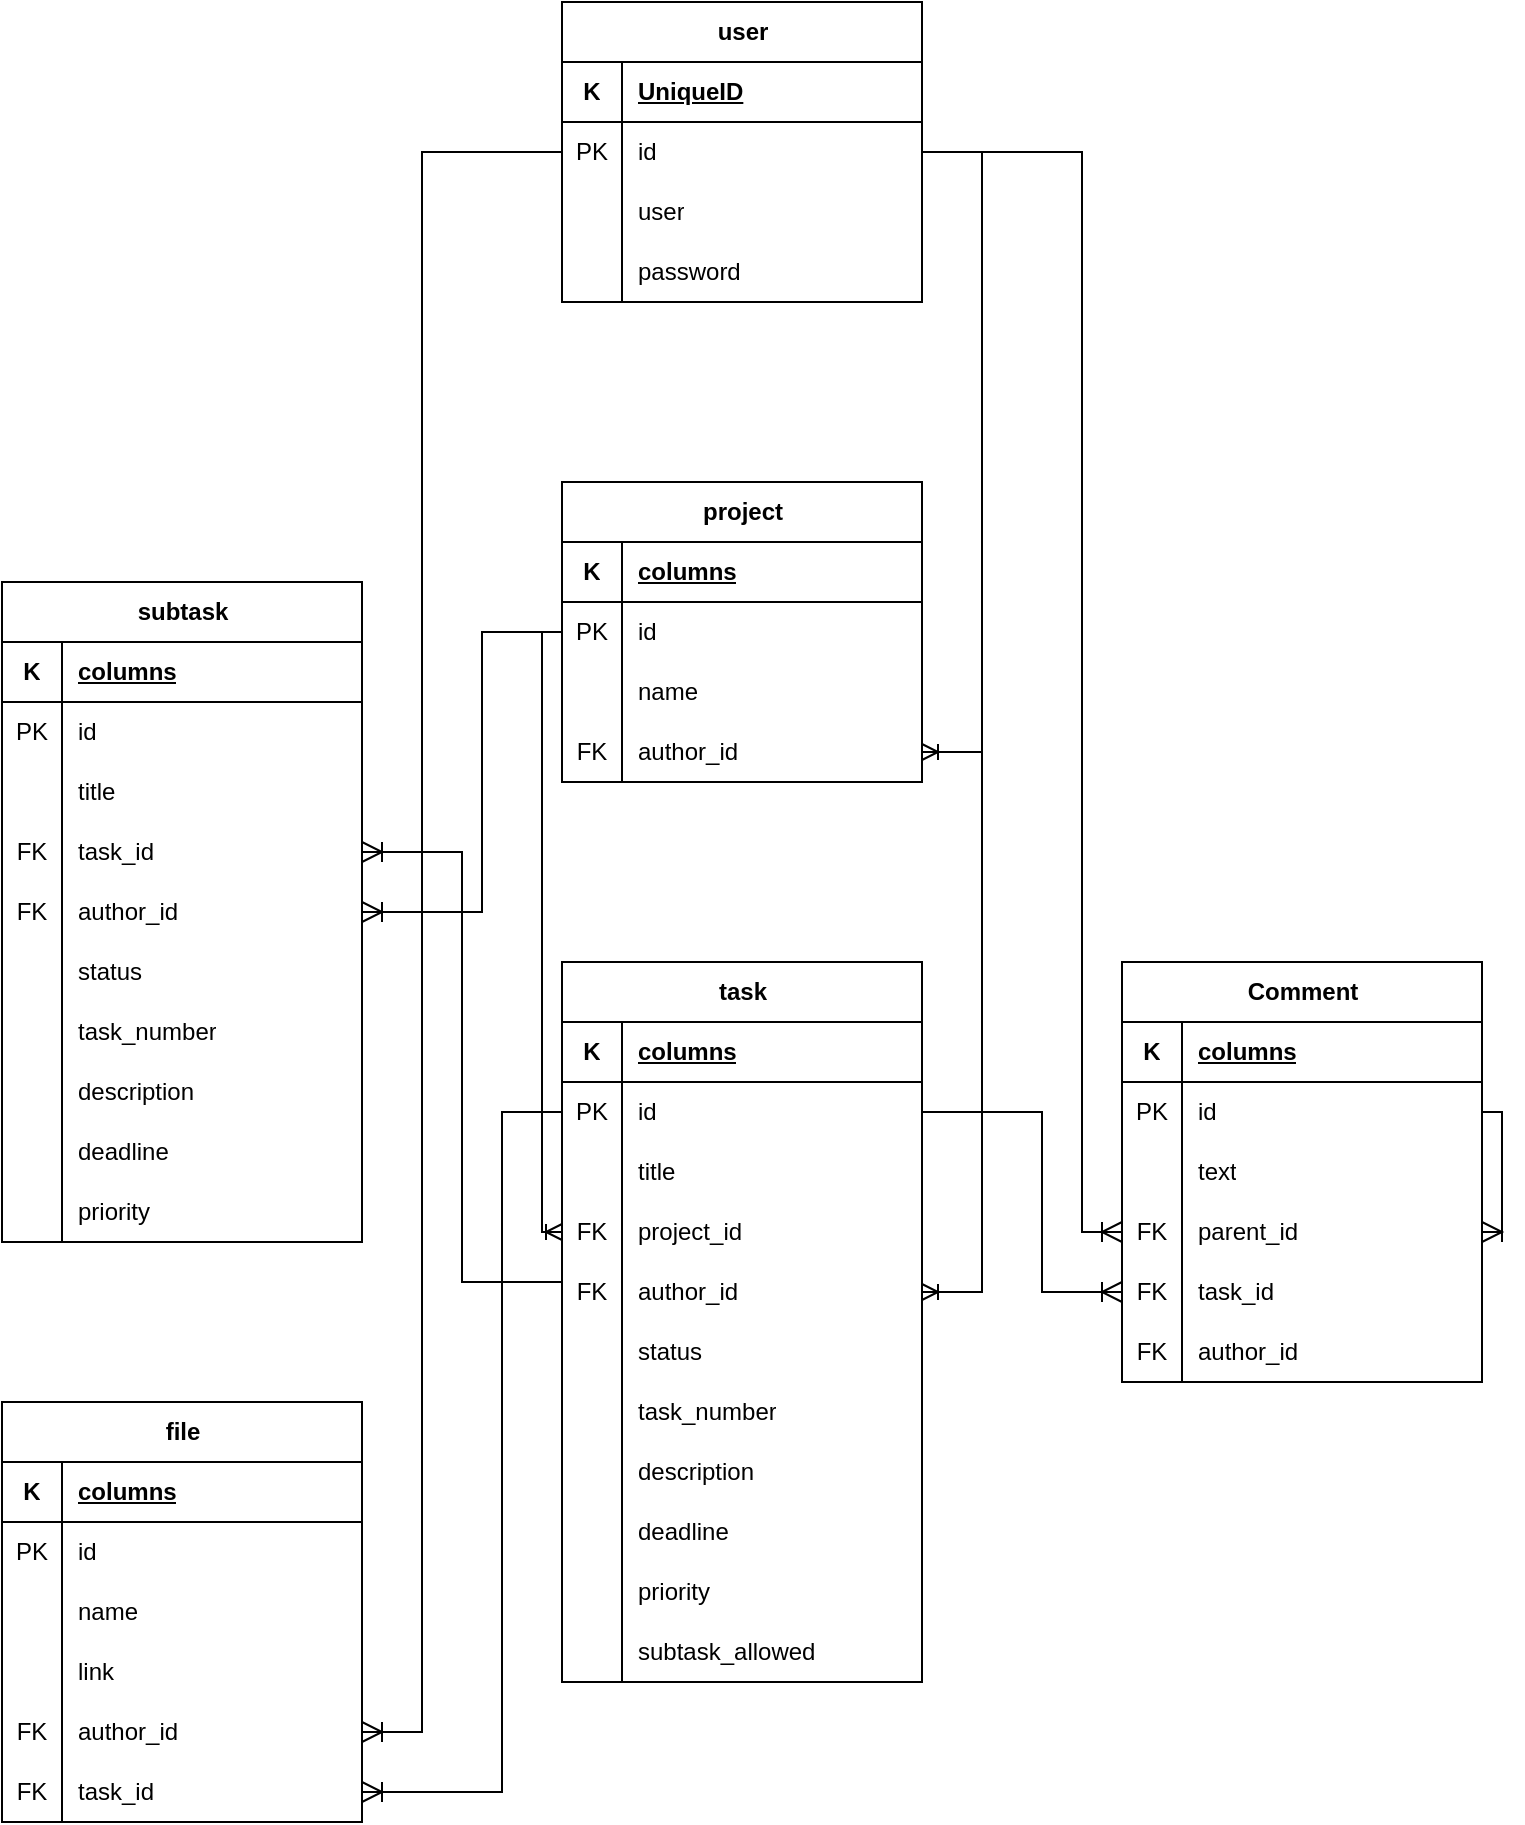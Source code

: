 <mxfile version="22.0.2" type="device">
  <diagram name="Page-1" id="dnpWlwhl6vBVCWL5NET6">
    <mxGraphModel dx="1194" dy="861" grid="1" gridSize="10" guides="0" tooltips="1" connect="1" arrows="1" fold="1" page="1" pageScale="1" pageWidth="850" pageHeight="1100" math="0" shadow="0">
      <root>
        <mxCell id="0" />
        <mxCell id="1" parent="0" />
        <mxCell id="zpKsLkrDR8Z8DwzS14uz-174" value="" style="fontSize=12;html=1;endArrow=ERoneToMany;rounded=0;entryX=0;entryY=0.5;entryDx=0;entryDy=0;edgeStyle=orthogonalEdgeStyle;" parent="1" source="zpKsLkrDR8Z8DwzS14uz-144" target="zpKsLkrDR8Z8DwzS14uz-99" edge="1">
          <mxGeometry width="100" height="100" relative="1" as="geometry">
            <mxPoint x="280" y="360" as="sourcePoint" />
            <mxPoint x="470" y="450" as="targetPoint" />
          </mxGeometry>
        </mxCell>
        <mxCell id="zpKsLkrDR8Z8DwzS14uz-63" value="user" style="shape=table;startSize=30;container=1;collapsible=1;childLayout=tableLayout;fixedRows=1;rowLines=0;fontStyle=1;align=center;resizeLast=1;html=1;" parent="1" vertex="1">
          <mxGeometry x="320" y="40" width="180" height="150" as="geometry" />
        </mxCell>
        <mxCell id="zpKsLkrDR8Z8DwzS14uz-64" value="" style="shape=tableRow;horizontal=0;startSize=0;swimlaneHead=0;swimlaneBody=0;fillColor=none;collapsible=0;dropTarget=0;points=[[0,0.5],[1,0.5]];portConstraint=eastwest;top=0;left=0;right=0;bottom=1;" parent="zpKsLkrDR8Z8DwzS14uz-63" vertex="1">
          <mxGeometry y="30" width="180" height="30" as="geometry" />
        </mxCell>
        <mxCell id="zpKsLkrDR8Z8DwzS14uz-65" value="K" style="shape=partialRectangle;connectable=0;fillColor=none;top=0;left=0;bottom=0;right=0;fontStyle=1;overflow=hidden;whiteSpace=wrap;html=1;" parent="zpKsLkrDR8Z8DwzS14uz-64" vertex="1">
          <mxGeometry width="30" height="30" as="geometry">
            <mxRectangle width="30" height="30" as="alternateBounds" />
          </mxGeometry>
        </mxCell>
        <mxCell id="zpKsLkrDR8Z8DwzS14uz-66" value="UniqueID" style="shape=partialRectangle;connectable=0;fillColor=none;top=0;left=0;bottom=0;right=0;align=left;spacingLeft=6;fontStyle=5;overflow=hidden;whiteSpace=wrap;html=1;" parent="zpKsLkrDR8Z8DwzS14uz-64" vertex="1">
          <mxGeometry x="30" width="150" height="30" as="geometry">
            <mxRectangle width="150" height="30" as="alternateBounds" />
          </mxGeometry>
        </mxCell>
        <mxCell id="zpKsLkrDR8Z8DwzS14uz-67" value="" style="shape=tableRow;horizontal=0;startSize=0;swimlaneHead=0;swimlaneBody=0;fillColor=none;collapsible=0;dropTarget=0;points=[[0,0.5],[1,0.5]];portConstraint=eastwest;top=0;left=0;right=0;bottom=0;" parent="zpKsLkrDR8Z8DwzS14uz-63" vertex="1">
          <mxGeometry y="60" width="180" height="30" as="geometry" />
        </mxCell>
        <mxCell id="zpKsLkrDR8Z8DwzS14uz-68" value="PK" style="shape=partialRectangle;connectable=0;fillColor=none;top=0;left=0;bottom=0;right=0;editable=1;overflow=hidden;whiteSpace=wrap;html=1;" parent="zpKsLkrDR8Z8DwzS14uz-67" vertex="1">
          <mxGeometry width="30" height="30" as="geometry">
            <mxRectangle width="30" height="30" as="alternateBounds" />
          </mxGeometry>
        </mxCell>
        <mxCell id="zpKsLkrDR8Z8DwzS14uz-69" value="id" style="shape=partialRectangle;connectable=0;fillColor=none;top=0;left=0;bottom=0;right=0;align=left;spacingLeft=6;overflow=hidden;whiteSpace=wrap;html=1;" parent="zpKsLkrDR8Z8DwzS14uz-67" vertex="1">
          <mxGeometry x="30" width="150" height="30" as="geometry">
            <mxRectangle width="150" height="30" as="alternateBounds" />
          </mxGeometry>
        </mxCell>
        <mxCell id="zpKsLkrDR8Z8DwzS14uz-70" value="" style="shape=tableRow;horizontal=0;startSize=0;swimlaneHead=0;swimlaneBody=0;fillColor=none;collapsible=0;dropTarget=0;points=[[0,0.5],[1,0.5]];portConstraint=eastwest;top=0;left=0;right=0;bottom=0;" parent="zpKsLkrDR8Z8DwzS14uz-63" vertex="1">
          <mxGeometry y="90" width="180" height="30" as="geometry" />
        </mxCell>
        <mxCell id="zpKsLkrDR8Z8DwzS14uz-71" value="" style="shape=partialRectangle;connectable=0;fillColor=none;top=0;left=0;bottom=0;right=0;editable=1;overflow=hidden;whiteSpace=wrap;html=1;" parent="zpKsLkrDR8Z8DwzS14uz-70" vertex="1">
          <mxGeometry width="30" height="30" as="geometry">
            <mxRectangle width="30" height="30" as="alternateBounds" />
          </mxGeometry>
        </mxCell>
        <mxCell id="zpKsLkrDR8Z8DwzS14uz-72" value="user" style="shape=partialRectangle;connectable=0;fillColor=none;top=0;left=0;bottom=0;right=0;align=left;spacingLeft=6;overflow=hidden;whiteSpace=wrap;html=1;" parent="zpKsLkrDR8Z8DwzS14uz-70" vertex="1">
          <mxGeometry x="30" width="150" height="30" as="geometry">
            <mxRectangle width="150" height="30" as="alternateBounds" />
          </mxGeometry>
        </mxCell>
        <mxCell id="zpKsLkrDR8Z8DwzS14uz-73" value="" style="shape=tableRow;horizontal=0;startSize=0;swimlaneHead=0;swimlaneBody=0;fillColor=none;collapsible=0;dropTarget=0;points=[[0,0.5],[1,0.5]];portConstraint=eastwest;top=0;left=0;right=0;bottom=0;" parent="zpKsLkrDR8Z8DwzS14uz-63" vertex="1">
          <mxGeometry y="120" width="180" height="30" as="geometry" />
        </mxCell>
        <mxCell id="zpKsLkrDR8Z8DwzS14uz-74" value="" style="shape=partialRectangle;connectable=0;fillColor=none;top=0;left=0;bottom=0;right=0;editable=1;overflow=hidden;whiteSpace=wrap;html=1;" parent="zpKsLkrDR8Z8DwzS14uz-73" vertex="1">
          <mxGeometry width="30" height="30" as="geometry">
            <mxRectangle width="30" height="30" as="alternateBounds" />
          </mxGeometry>
        </mxCell>
        <mxCell id="zpKsLkrDR8Z8DwzS14uz-75" value="password" style="shape=partialRectangle;connectable=0;fillColor=none;top=0;left=0;bottom=0;right=0;align=left;spacingLeft=6;overflow=hidden;whiteSpace=wrap;html=1;" parent="zpKsLkrDR8Z8DwzS14uz-73" vertex="1">
          <mxGeometry x="30" width="150" height="30" as="geometry">
            <mxRectangle width="150" height="30" as="alternateBounds" />
          </mxGeometry>
        </mxCell>
        <mxCell id="zpKsLkrDR8Z8DwzS14uz-76" value="Comment" style="shape=table;startSize=30;container=1;collapsible=1;childLayout=tableLayout;fixedRows=1;rowLines=0;fontStyle=1;align=center;resizeLast=1;html=1;" parent="1" vertex="1">
          <mxGeometry x="600" y="520" width="180" height="210" as="geometry" />
        </mxCell>
        <mxCell id="zpKsLkrDR8Z8DwzS14uz-77" value="" style="shape=tableRow;horizontal=0;startSize=0;swimlaneHead=0;swimlaneBody=0;fillColor=none;collapsible=0;dropTarget=0;points=[[0,0.5],[1,0.5]];portConstraint=eastwest;top=0;left=0;right=0;bottom=1;" parent="zpKsLkrDR8Z8DwzS14uz-76" vertex="1">
          <mxGeometry y="30" width="180" height="30" as="geometry" />
        </mxCell>
        <mxCell id="zpKsLkrDR8Z8DwzS14uz-78" value="K" style="shape=partialRectangle;connectable=0;fillColor=none;top=0;left=0;bottom=0;right=0;fontStyle=1;overflow=hidden;whiteSpace=wrap;html=1;" parent="zpKsLkrDR8Z8DwzS14uz-77" vertex="1">
          <mxGeometry width="30" height="30" as="geometry">
            <mxRectangle width="30" height="30" as="alternateBounds" />
          </mxGeometry>
        </mxCell>
        <mxCell id="zpKsLkrDR8Z8DwzS14uz-79" value="columns" style="shape=partialRectangle;connectable=0;fillColor=none;top=0;left=0;bottom=0;right=0;align=left;spacingLeft=6;fontStyle=5;overflow=hidden;whiteSpace=wrap;html=1;" parent="zpKsLkrDR8Z8DwzS14uz-77" vertex="1">
          <mxGeometry x="30" width="150" height="30" as="geometry">
            <mxRectangle width="150" height="30" as="alternateBounds" />
          </mxGeometry>
        </mxCell>
        <mxCell id="zpKsLkrDR8Z8DwzS14uz-80" value="" style="shape=tableRow;horizontal=0;startSize=0;swimlaneHead=0;swimlaneBody=0;fillColor=none;collapsible=0;dropTarget=0;points=[[0,0.5],[1,0.5]];portConstraint=eastwest;top=0;left=0;right=0;bottom=0;" parent="zpKsLkrDR8Z8DwzS14uz-76" vertex="1">
          <mxGeometry y="60" width="180" height="30" as="geometry" />
        </mxCell>
        <mxCell id="zpKsLkrDR8Z8DwzS14uz-81" value="PK" style="shape=partialRectangle;connectable=0;fillColor=none;top=0;left=0;bottom=0;right=0;editable=1;overflow=hidden;whiteSpace=wrap;html=1;" parent="zpKsLkrDR8Z8DwzS14uz-80" vertex="1">
          <mxGeometry width="30" height="30" as="geometry">
            <mxRectangle width="30" height="30" as="alternateBounds" />
          </mxGeometry>
        </mxCell>
        <mxCell id="zpKsLkrDR8Z8DwzS14uz-82" value="id" style="shape=partialRectangle;connectable=0;fillColor=none;top=0;left=0;bottom=0;right=0;align=left;spacingLeft=6;overflow=hidden;whiteSpace=wrap;html=1;" parent="zpKsLkrDR8Z8DwzS14uz-80" vertex="1">
          <mxGeometry x="30" width="150" height="30" as="geometry">
            <mxRectangle width="150" height="30" as="alternateBounds" />
          </mxGeometry>
        </mxCell>
        <mxCell id="zpKsLkrDR8Z8DwzS14uz-83" value="" style="shape=tableRow;horizontal=0;startSize=0;swimlaneHead=0;swimlaneBody=0;fillColor=none;collapsible=0;dropTarget=0;points=[[0,0.5],[1,0.5]];portConstraint=eastwest;top=0;left=0;right=0;bottom=0;" parent="zpKsLkrDR8Z8DwzS14uz-76" vertex="1">
          <mxGeometry y="90" width="180" height="30" as="geometry" />
        </mxCell>
        <mxCell id="zpKsLkrDR8Z8DwzS14uz-84" value="" style="shape=partialRectangle;connectable=0;fillColor=none;top=0;left=0;bottom=0;right=0;editable=1;overflow=hidden;whiteSpace=wrap;html=1;" parent="zpKsLkrDR8Z8DwzS14uz-83" vertex="1">
          <mxGeometry width="30" height="30" as="geometry">
            <mxRectangle width="30" height="30" as="alternateBounds" />
          </mxGeometry>
        </mxCell>
        <mxCell id="zpKsLkrDR8Z8DwzS14uz-85" value="text" style="shape=partialRectangle;connectable=0;fillColor=none;top=0;left=0;bottom=0;right=0;align=left;spacingLeft=6;overflow=hidden;whiteSpace=wrap;html=1;" parent="zpKsLkrDR8Z8DwzS14uz-83" vertex="1">
          <mxGeometry x="30" width="150" height="30" as="geometry">
            <mxRectangle width="150" height="30" as="alternateBounds" />
          </mxGeometry>
        </mxCell>
        <mxCell id="zpKsLkrDR8Z8DwzS14uz-86" value="" style="shape=tableRow;horizontal=0;startSize=0;swimlaneHead=0;swimlaneBody=0;fillColor=none;collapsible=0;dropTarget=0;points=[[0,0.5],[1,0.5]];portConstraint=eastwest;top=0;left=0;right=0;bottom=0;" parent="zpKsLkrDR8Z8DwzS14uz-76" vertex="1">
          <mxGeometry y="120" width="180" height="30" as="geometry" />
        </mxCell>
        <mxCell id="zpKsLkrDR8Z8DwzS14uz-87" value="FK" style="shape=partialRectangle;connectable=0;fillColor=none;top=0;left=0;bottom=0;right=0;editable=1;overflow=hidden;whiteSpace=wrap;html=1;" parent="zpKsLkrDR8Z8DwzS14uz-86" vertex="1">
          <mxGeometry width="30" height="30" as="geometry">
            <mxRectangle width="30" height="30" as="alternateBounds" />
          </mxGeometry>
        </mxCell>
        <mxCell id="zpKsLkrDR8Z8DwzS14uz-88" value="parent_id" style="shape=partialRectangle;connectable=0;fillColor=none;top=0;left=0;bottom=0;right=0;align=left;spacingLeft=6;overflow=hidden;whiteSpace=wrap;html=1;" parent="zpKsLkrDR8Z8DwzS14uz-86" vertex="1">
          <mxGeometry x="30" width="150" height="30" as="geometry">
            <mxRectangle width="150" height="30" as="alternateBounds" />
          </mxGeometry>
        </mxCell>
        <mxCell id="zpKsLkrDR8Z8DwzS14uz-254" value="" style="shape=tableRow;horizontal=0;startSize=0;swimlaneHead=0;swimlaneBody=0;fillColor=none;collapsible=0;dropTarget=0;points=[[0,0.5],[1,0.5]];portConstraint=eastwest;top=0;left=0;right=0;bottom=0;" parent="zpKsLkrDR8Z8DwzS14uz-76" vertex="1">
          <mxGeometry y="150" width="180" height="30" as="geometry" />
        </mxCell>
        <mxCell id="zpKsLkrDR8Z8DwzS14uz-255" value="FK" style="shape=partialRectangle;connectable=0;fillColor=none;top=0;left=0;bottom=0;right=0;editable=1;overflow=hidden;whiteSpace=wrap;html=1;" parent="zpKsLkrDR8Z8DwzS14uz-254" vertex="1">
          <mxGeometry width="30" height="30" as="geometry">
            <mxRectangle width="30" height="30" as="alternateBounds" />
          </mxGeometry>
        </mxCell>
        <mxCell id="zpKsLkrDR8Z8DwzS14uz-256" value="task_id" style="shape=partialRectangle;connectable=0;fillColor=none;top=0;left=0;bottom=0;right=0;align=left;spacingLeft=6;overflow=hidden;whiteSpace=wrap;html=1;" parent="zpKsLkrDR8Z8DwzS14uz-254" vertex="1">
          <mxGeometry x="30" width="150" height="30" as="geometry">
            <mxRectangle width="150" height="30" as="alternateBounds" />
          </mxGeometry>
        </mxCell>
        <mxCell id="w8sm8f2uFx-jmdVt4KJ4-1" value="" style="shape=tableRow;horizontal=0;startSize=0;swimlaneHead=0;swimlaneBody=0;fillColor=none;collapsible=0;dropTarget=0;points=[[0,0.5],[1,0.5]];portConstraint=eastwest;top=0;left=0;right=0;bottom=0;" vertex="1" parent="zpKsLkrDR8Z8DwzS14uz-76">
          <mxGeometry y="180" width="180" height="30" as="geometry" />
        </mxCell>
        <mxCell id="w8sm8f2uFx-jmdVt4KJ4-2" value="FK" style="shape=partialRectangle;connectable=0;fillColor=none;top=0;left=0;bottom=0;right=0;editable=1;overflow=hidden;whiteSpace=wrap;html=1;" vertex="1" parent="w8sm8f2uFx-jmdVt4KJ4-1">
          <mxGeometry width="30" height="30" as="geometry">
            <mxRectangle width="30" height="30" as="alternateBounds" />
          </mxGeometry>
        </mxCell>
        <mxCell id="w8sm8f2uFx-jmdVt4KJ4-3" value="author_id" style="shape=partialRectangle;connectable=0;fillColor=none;top=0;left=0;bottom=0;right=0;align=left;spacingLeft=6;overflow=hidden;whiteSpace=wrap;html=1;" vertex="1" parent="w8sm8f2uFx-jmdVt4KJ4-1">
          <mxGeometry x="30" width="150" height="30" as="geometry">
            <mxRectangle width="150" height="30" as="alternateBounds" />
          </mxGeometry>
        </mxCell>
        <mxCell id="w8sm8f2uFx-jmdVt4KJ4-4" value="" style="edgeStyle=orthogonalEdgeStyle;fontSize=12;html=1;endArrow=ERoneToMany;rounded=0;startSize=8;endSize=8;entryX=1;entryY=0.5;entryDx=0;entryDy=0;" edge="1" parent="zpKsLkrDR8Z8DwzS14uz-76" source="zpKsLkrDR8Z8DwzS14uz-80" target="zpKsLkrDR8Z8DwzS14uz-86">
          <mxGeometry width="100" height="100" relative="1" as="geometry">
            <mxPoint x="-50" y="270" as="sourcePoint" />
            <mxPoint x="210" y="200" as="targetPoint" />
            <Array as="points">
              <mxPoint x="190" y="75" />
              <mxPoint x="190" y="135" />
            </Array>
          </mxGeometry>
        </mxCell>
        <mxCell id="zpKsLkrDR8Z8DwzS14uz-89" value="task" style="shape=table;startSize=30;container=1;collapsible=1;childLayout=tableLayout;fixedRows=1;rowLines=0;fontStyle=1;align=center;resizeLast=1;html=1;" parent="1" vertex="1">
          <mxGeometry x="320" y="520" width="180" height="360" as="geometry" />
        </mxCell>
        <mxCell id="zpKsLkrDR8Z8DwzS14uz-90" value="" style="shape=tableRow;horizontal=0;startSize=0;swimlaneHead=0;swimlaneBody=0;fillColor=none;collapsible=0;dropTarget=0;points=[[0,0.5],[1,0.5]];portConstraint=eastwest;top=0;left=0;right=0;bottom=1;" parent="zpKsLkrDR8Z8DwzS14uz-89" vertex="1">
          <mxGeometry y="30" width="180" height="30" as="geometry" />
        </mxCell>
        <mxCell id="zpKsLkrDR8Z8DwzS14uz-91" value="K" style="shape=partialRectangle;connectable=0;fillColor=none;top=0;left=0;bottom=0;right=0;fontStyle=1;overflow=hidden;whiteSpace=wrap;html=1;" parent="zpKsLkrDR8Z8DwzS14uz-90" vertex="1">
          <mxGeometry width="30" height="30" as="geometry">
            <mxRectangle width="30" height="30" as="alternateBounds" />
          </mxGeometry>
        </mxCell>
        <mxCell id="zpKsLkrDR8Z8DwzS14uz-92" value="columns" style="shape=partialRectangle;connectable=0;fillColor=none;top=0;left=0;bottom=0;right=0;align=left;spacingLeft=6;fontStyle=5;overflow=hidden;whiteSpace=wrap;html=1;" parent="zpKsLkrDR8Z8DwzS14uz-90" vertex="1">
          <mxGeometry x="30" width="150" height="30" as="geometry">
            <mxRectangle width="150" height="30" as="alternateBounds" />
          </mxGeometry>
        </mxCell>
        <mxCell id="zpKsLkrDR8Z8DwzS14uz-93" value="" style="shape=tableRow;horizontal=0;startSize=0;swimlaneHead=0;swimlaneBody=0;fillColor=none;collapsible=0;dropTarget=0;points=[[0,0.5],[1,0.5]];portConstraint=eastwest;top=0;left=0;right=0;bottom=0;" parent="zpKsLkrDR8Z8DwzS14uz-89" vertex="1">
          <mxGeometry y="60" width="180" height="30" as="geometry" />
        </mxCell>
        <mxCell id="zpKsLkrDR8Z8DwzS14uz-94" value="PK" style="shape=partialRectangle;connectable=0;fillColor=none;top=0;left=0;bottom=0;right=0;editable=1;overflow=hidden;whiteSpace=wrap;html=1;" parent="zpKsLkrDR8Z8DwzS14uz-93" vertex="1">
          <mxGeometry width="30" height="30" as="geometry">
            <mxRectangle width="30" height="30" as="alternateBounds" />
          </mxGeometry>
        </mxCell>
        <mxCell id="zpKsLkrDR8Z8DwzS14uz-95" value="id" style="shape=partialRectangle;connectable=0;fillColor=none;top=0;left=0;bottom=0;right=0;align=left;spacingLeft=6;overflow=hidden;whiteSpace=wrap;html=1;" parent="zpKsLkrDR8Z8DwzS14uz-93" vertex="1">
          <mxGeometry x="30" width="150" height="30" as="geometry">
            <mxRectangle width="150" height="30" as="alternateBounds" />
          </mxGeometry>
        </mxCell>
        <mxCell id="zpKsLkrDR8Z8DwzS14uz-96" value="" style="shape=tableRow;horizontal=0;startSize=0;swimlaneHead=0;swimlaneBody=0;fillColor=none;collapsible=0;dropTarget=0;points=[[0,0.5],[1,0.5]];portConstraint=eastwest;top=0;left=0;right=0;bottom=0;" parent="zpKsLkrDR8Z8DwzS14uz-89" vertex="1">
          <mxGeometry y="90" width="180" height="30" as="geometry" />
        </mxCell>
        <mxCell id="zpKsLkrDR8Z8DwzS14uz-97" value="" style="shape=partialRectangle;connectable=0;fillColor=none;top=0;left=0;bottom=0;right=0;editable=1;overflow=hidden;whiteSpace=wrap;html=1;" parent="zpKsLkrDR8Z8DwzS14uz-96" vertex="1">
          <mxGeometry width="30" height="30" as="geometry">
            <mxRectangle width="30" height="30" as="alternateBounds" />
          </mxGeometry>
        </mxCell>
        <mxCell id="zpKsLkrDR8Z8DwzS14uz-98" value="title" style="shape=partialRectangle;connectable=0;fillColor=none;top=0;left=0;bottom=0;right=0;align=left;spacingLeft=6;overflow=hidden;whiteSpace=wrap;html=1;" parent="zpKsLkrDR8Z8DwzS14uz-96" vertex="1">
          <mxGeometry x="30" width="150" height="30" as="geometry">
            <mxRectangle width="150" height="30" as="alternateBounds" />
          </mxGeometry>
        </mxCell>
        <mxCell id="zpKsLkrDR8Z8DwzS14uz-99" value="" style="shape=tableRow;horizontal=0;startSize=0;swimlaneHead=0;swimlaneBody=0;fillColor=none;collapsible=0;dropTarget=0;points=[[0,0.5],[1,0.5]];portConstraint=eastwest;top=0;left=0;right=0;bottom=0;" parent="zpKsLkrDR8Z8DwzS14uz-89" vertex="1">
          <mxGeometry y="120" width="180" height="30" as="geometry" />
        </mxCell>
        <mxCell id="zpKsLkrDR8Z8DwzS14uz-100" value="FK" style="shape=partialRectangle;connectable=0;fillColor=none;top=0;left=0;bottom=0;right=0;editable=1;overflow=hidden;whiteSpace=wrap;html=1;" parent="zpKsLkrDR8Z8DwzS14uz-99" vertex="1">
          <mxGeometry width="30" height="30" as="geometry">
            <mxRectangle width="30" height="30" as="alternateBounds" />
          </mxGeometry>
        </mxCell>
        <mxCell id="zpKsLkrDR8Z8DwzS14uz-101" value="project_id" style="shape=partialRectangle;connectable=0;fillColor=none;top=0;left=0;bottom=0;right=0;align=left;spacingLeft=6;overflow=hidden;whiteSpace=wrap;html=1;" parent="zpKsLkrDR8Z8DwzS14uz-99" vertex="1">
          <mxGeometry x="30" width="150" height="30" as="geometry">
            <mxRectangle width="150" height="30" as="alternateBounds" />
          </mxGeometry>
        </mxCell>
        <mxCell id="zpKsLkrDR8Z8DwzS14uz-155" value="" style="shape=tableRow;horizontal=0;startSize=0;swimlaneHead=0;swimlaneBody=0;fillColor=none;collapsible=0;dropTarget=0;points=[[0,0.5],[1,0.5]];portConstraint=eastwest;top=0;left=0;right=0;bottom=0;" parent="zpKsLkrDR8Z8DwzS14uz-89" vertex="1">
          <mxGeometry y="150" width="180" height="30" as="geometry" />
        </mxCell>
        <mxCell id="zpKsLkrDR8Z8DwzS14uz-156" value="FK" style="shape=partialRectangle;connectable=0;fillColor=none;top=0;left=0;bottom=0;right=0;editable=1;overflow=hidden;whiteSpace=wrap;html=1;" parent="zpKsLkrDR8Z8DwzS14uz-155" vertex="1">
          <mxGeometry width="30" height="30" as="geometry">
            <mxRectangle width="30" height="30" as="alternateBounds" />
          </mxGeometry>
        </mxCell>
        <mxCell id="zpKsLkrDR8Z8DwzS14uz-157" value="author_id" style="shape=partialRectangle;connectable=0;fillColor=none;top=0;left=0;bottom=0;right=0;align=left;spacingLeft=6;overflow=hidden;whiteSpace=wrap;html=1;" parent="zpKsLkrDR8Z8DwzS14uz-155" vertex="1">
          <mxGeometry x="30" width="150" height="30" as="geometry">
            <mxRectangle width="150" height="30" as="alternateBounds" />
          </mxGeometry>
        </mxCell>
        <mxCell id="zpKsLkrDR8Z8DwzS14uz-197" value="" style="shape=tableRow;horizontal=0;startSize=0;swimlaneHead=0;swimlaneBody=0;fillColor=none;collapsible=0;dropTarget=0;points=[[0,0.5],[1,0.5]];portConstraint=eastwest;top=0;left=0;right=0;bottom=0;" parent="zpKsLkrDR8Z8DwzS14uz-89" vertex="1">
          <mxGeometry y="180" width="180" height="30" as="geometry" />
        </mxCell>
        <mxCell id="zpKsLkrDR8Z8DwzS14uz-198" value="" style="shape=partialRectangle;connectable=0;fillColor=none;top=0;left=0;bottom=0;right=0;editable=1;overflow=hidden;whiteSpace=wrap;html=1;" parent="zpKsLkrDR8Z8DwzS14uz-197" vertex="1">
          <mxGeometry width="30" height="30" as="geometry">
            <mxRectangle width="30" height="30" as="alternateBounds" />
          </mxGeometry>
        </mxCell>
        <mxCell id="zpKsLkrDR8Z8DwzS14uz-199" value="status" style="shape=partialRectangle;connectable=0;fillColor=none;top=0;left=0;bottom=0;right=0;align=left;spacingLeft=6;overflow=hidden;whiteSpace=wrap;html=1;" parent="zpKsLkrDR8Z8DwzS14uz-197" vertex="1">
          <mxGeometry x="30" width="150" height="30" as="geometry">
            <mxRectangle width="150" height="30" as="alternateBounds" />
          </mxGeometry>
        </mxCell>
        <mxCell id="zpKsLkrDR8Z8DwzS14uz-200" value="" style="shape=tableRow;horizontal=0;startSize=0;swimlaneHead=0;swimlaneBody=0;fillColor=none;collapsible=0;dropTarget=0;points=[[0,0.5],[1,0.5]];portConstraint=eastwest;top=0;left=0;right=0;bottom=0;" parent="zpKsLkrDR8Z8DwzS14uz-89" vertex="1">
          <mxGeometry y="210" width="180" height="30" as="geometry" />
        </mxCell>
        <mxCell id="zpKsLkrDR8Z8DwzS14uz-201" value="" style="shape=partialRectangle;connectable=0;fillColor=none;top=0;left=0;bottom=0;right=0;editable=1;overflow=hidden;whiteSpace=wrap;html=1;" parent="zpKsLkrDR8Z8DwzS14uz-200" vertex="1">
          <mxGeometry width="30" height="30" as="geometry">
            <mxRectangle width="30" height="30" as="alternateBounds" />
          </mxGeometry>
        </mxCell>
        <mxCell id="zpKsLkrDR8Z8DwzS14uz-202" value="task_number" style="shape=partialRectangle;connectable=0;fillColor=none;top=0;left=0;bottom=0;right=0;align=left;spacingLeft=6;overflow=hidden;whiteSpace=wrap;html=1;" parent="zpKsLkrDR8Z8DwzS14uz-200" vertex="1">
          <mxGeometry x="30" width="150" height="30" as="geometry">
            <mxRectangle width="150" height="30" as="alternateBounds" />
          </mxGeometry>
        </mxCell>
        <mxCell id="zpKsLkrDR8Z8DwzS14uz-203" value="" style="shape=tableRow;horizontal=0;startSize=0;swimlaneHead=0;swimlaneBody=0;fillColor=none;collapsible=0;dropTarget=0;points=[[0,0.5],[1,0.5]];portConstraint=eastwest;top=0;left=0;right=0;bottom=0;" parent="zpKsLkrDR8Z8DwzS14uz-89" vertex="1">
          <mxGeometry y="240" width="180" height="30" as="geometry" />
        </mxCell>
        <mxCell id="zpKsLkrDR8Z8DwzS14uz-204" value="" style="shape=partialRectangle;connectable=0;fillColor=none;top=0;left=0;bottom=0;right=0;editable=1;overflow=hidden;whiteSpace=wrap;html=1;" parent="zpKsLkrDR8Z8DwzS14uz-203" vertex="1">
          <mxGeometry width="30" height="30" as="geometry">
            <mxRectangle width="30" height="30" as="alternateBounds" />
          </mxGeometry>
        </mxCell>
        <mxCell id="zpKsLkrDR8Z8DwzS14uz-205" value="description" style="shape=partialRectangle;connectable=0;fillColor=none;top=0;left=0;bottom=0;right=0;align=left;spacingLeft=6;overflow=hidden;whiteSpace=wrap;html=1;" parent="zpKsLkrDR8Z8DwzS14uz-203" vertex="1">
          <mxGeometry x="30" width="150" height="30" as="geometry">
            <mxRectangle width="150" height="30" as="alternateBounds" />
          </mxGeometry>
        </mxCell>
        <mxCell id="zpKsLkrDR8Z8DwzS14uz-206" value="" style="shape=tableRow;horizontal=0;startSize=0;swimlaneHead=0;swimlaneBody=0;fillColor=none;collapsible=0;dropTarget=0;points=[[0,0.5],[1,0.5]];portConstraint=eastwest;top=0;left=0;right=0;bottom=0;" parent="zpKsLkrDR8Z8DwzS14uz-89" vertex="1">
          <mxGeometry y="270" width="180" height="30" as="geometry" />
        </mxCell>
        <mxCell id="zpKsLkrDR8Z8DwzS14uz-207" value="" style="shape=partialRectangle;connectable=0;fillColor=none;top=0;left=0;bottom=0;right=0;editable=1;overflow=hidden;whiteSpace=wrap;html=1;" parent="zpKsLkrDR8Z8DwzS14uz-206" vertex="1">
          <mxGeometry width="30" height="30" as="geometry">
            <mxRectangle width="30" height="30" as="alternateBounds" />
          </mxGeometry>
        </mxCell>
        <mxCell id="zpKsLkrDR8Z8DwzS14uz-208" value="deadline" style="shape=partialRectangle;connectable=0;fillColor=none;top=0;left=0;bottom=0;right=0;align=left;spacingLeft=6;overflow=hidden;whiteSpace=wrap;html=1;" parent="zpKsLkrDR8Z8DwzS14uz-206" vertex="1">
          <mxGeometry x="30" width="150" height="30" as="geometry">
            <mxRectangle width="150" height="30" as="alternateBounds" />
          </mxGeometry>
        </mxCell>
        <mxCell id="zpKsLkrDR8Z8DwzS14uz-209" value="" style="shape=tableRow;horizontal=0;startSize=0;swimlaneHead=0;swimlaneBody=0;fillColor=none;collapsible=0;dropTarget=0;points=[[0,0.5],[1,0.5]];portConstraint=eastwest;top=0;left=0;right=0;bottom=0;" parent="zpKsLkrDR8Z8DwzS14uz-89" vertex="1">
          <mxGeometry y="300" width="180" height="30" as="geometry" />
        </mxCell>
        <mxCell id="zpKsLkrDR8Z8DwzS14uz-210" value="" style="shape=partialRectangle;connectable=0;fillColor=none;top=0;left=0;bottom=0;right=0;editable=1;overflow=hidden;whiteSpace=wrap;html=1;" parent="zpKsLkrDR8Z8DwzS14uz-209" vertex="1">
          <mxGeometry width="30" height="30" as="geometry">
            <mxRectangle width="30" height="30" as="alternateBounds" />
          </mxGeometry>
        </mxCell>
        <mxCell id="zpKsLkrDR8Z8DwzS14uz-211" value="priority" style="shape=partialRectangle;connectable=0;fillColor=none;top=0;left=0;bottom=0;right=0;align=left;spacingLeft=6;overflow=hidden;whiteSpace=wrap;html=1;" parent="zpKsLkrDR8Z8DwzS14uz-209" vertex="1">
          <mxGeometry x="30" width="150" height="30" as="geometry">
            <mxRectangle width="150" height="30" as="alternateBounds" />
          </mxGeometry>
        </mxCell>
        <mxCell id="zpKsLkrDR8Z8DwzS14uz-212" value="" style="shape=tableRow;horizontal=0;startSize=0;swimlaneHead=0;swimlaneBody=0;fillColor=none;collapsible=0;dropTarget=0;points=[[0,0.5],[1,0.5]];portConstraint=eastwest;top=0;left=0;right=0;bottom=0;" parent="zpKsLkrDR8Z8DwzS14uz-89" vertex="1">
          <mxGeometry y="330" width="180" height="30" as="geometry" />
        </mxCell>
        <mxCell id="zpKsLkrDR8Z8DwzS14uz-213" value="" style="shape=partialRectangle;connectable=0;fillColor=none;top=0;left=0;bottom=0;right=0;editable=1;overflow=hidden;whiteSpace=wrap;html=1;" parent="zpKsLkrDR8Z8DwzS14uz-212" vertex="1">
          <mxGeometry width="30" height="30" as="geometry">
            <mxRectangle width="30" height="30" as="alternateBounds" />
          </mxGeometry>
        </mxCell>
        <mxCell id="zpKsLkrDR8Z8DwzS14uz-214" value="subtask_allowed" style="shape=partialRectangle;connectable=0;fillColor=none;top=0;left=0;bottom=0;right=0;align=left;spacingLeft=6;overflow=hidden;whiteSpace=wrap;html=1;" parent="zpKsLkrDR8Z8DwzS14uz-212" vertex="1">
          <mxGeometry x="30" width="150" height="30" as="geometry">
            <mxRectangle width="150" height="30" as="alternateBounds" />
          </mxGeometry>
        </mxCell>
        <mxCell id="zpKsLkrDR8Z8DwzS14uz-140" value="project" style="shape=table;startSize=30;container=1;collapsible=1;childLayout=tableLayout;fixedRows=1;rowLines=0;fontStyle=1;align=center;resizeLast=1;html=1;" parent="1" vertex="1">
          <mxGeometry x="320" y="280" width="180" height="150" as="geometry" />
        </mxCell>
        <mxCell id="zpKsLkrDR8Z8DwzS14uz-141" value="" style="shape=tableRow;horizontal=0;startSize=0;swimlaneHead=0;swimlaneBody=0;fillColor=none;collapsible=0;dropTarget=0;points=[[0,0.5],[1,0.5]];portConstraint=eastwest;top=0;left=0;right=0;bottom=1;" parent="zpKsLkrDR8Z8DwzS14uz-140" vertex="1">
          <mxGeometry y="30" width="180" height="30" as="geometry" />
        </mxCell>
        <mxCell id="zpKsLkrDR8Z8DwzS14uz-142" value="K" style="shape=partialRectangle;connectable=0;fillColor=none;top=0;left=0;bottom=0;right=0;fontStyle=1;overflow=hidden;whiteSpace=wrap;html=1;" parent="zpKsLkrDR8Z8DwzS14uz-141" vertex="1">
          <mxGeometry width="30" height="30" as="geometry">
            <mxRectangle width="30" height="30" as="alternateBounds" />
          </mxGeometry>
        </mxCell>
        <mxCell id="zpKsLkrDR8Z8DwzS14uz-143" value="columns" style="shape=partialRectangle;connectable=0;fillColor=none;top=0;left=0;bottom=0;right=0;align=left;spacingLeft=6;fontStyle=5;overflow=hidden;whiteSpace=wrap;html=1;" parent="zpKsLkrDR8Z8DwzS14uz-141" vertex="1">
          <mxGeometry x="30" width="150" height="30" as="geometry">
            <mxRectangle width="150" height="30" as="alternateBounds" />
          </mxGeometry>
        </mxCell>
        <mxCell id="zpKsLkrDR8Z8DwzS14uz-144" value="" style="shape=tableRow;horizontal=0;startSize=0;swimlaneHead=0;swimlaneBody=0;fillColor=none;collapsible=0;dropTarget=0;points=[[0,0.5],[1,0.5]];portConstraint=eastwest;top=0;left=0;right=0;bottom=0;" parent="zpKsLkrDR8Z8DwzS14uz-140" vertex="1">
          <mxGeometry y="60" width="180" height="30" as="geometry" />
        </mxCell>
        <mxCell id="zpKsLkrDR8Z8DwzS14uz-145" value="PK" style="shape=partialRectangle;connectable=0;fillColor=none;top=0;left=0;bottom=0;right=0;editable=1;overflow=hidden;whiteSpace=wrap;html=1;" parent="zpKsLkrDR8Z8DwzS14uz-144" vertex="1">
          <mxGeometry width="30" height="30" as="geometry">
            <mxRectangle width="30" height="30" as="alternateBounds" />
          </mxGeometry>
        </mxCell>
        <mxCell id="zpKsLkrDR8Z8DwzS14uz-146" value="id" style="shape=partialRectangle;connectable=0;fillColor=none;top=0;left=0;bottom=0;right=0;align=left;spacingLeft=6;overflow=hidden;whiteSpace=wrap;html=1;" parent="zpKsLkrDR8Z8DwzS14uz-144" vertex="1">
          <mxGeometry x="30" width="150" height="30" as="geometry">
            <mxRectangle width="150" height="30" as="alternateBounds" />
          </mxGeometry>
        </mxCell>
        <mxCell id="zpKsLkrDR8Z8DwzS14uz-147" value="" style="shape=tableRow;horizontal=0;startSize=0;swimlaneHead=0;swimlaneBody=0;fillColor=none;collapsible=0;dropTarget=0;points=[[0,0.5],[1,0.5]];portConstraint=eastwest;top=0;left=0;right=0;bottom=0;" parent="zpKsLkrDR8Z8DwzS14uz-140" vertex="1">
          <mxGeometry y="90" width="180" height="30" as="geometry" />
        </mxCell>
        <mxCell id="zpKsLkrDR8Z8DwzS14uz-148" value="" style="shape=partialRectangle;connectable=0;fillColor=none;top=0;left=0;bottom=0;right=0;editable=1;overflow=hidden;whiteSpace=wrap;html=1;" parent="zpKsLkrDR8Z8DwzS14uz-147" vertex="1">
          <mxGeometry width="30" height="30" as="geometry">
            <mxRectangle width="30" height="30" as="alternateBounds" />
          </mxGeometry>
        </mxCell>
        <mxCell id="zpKsLkrDR8Z8DwzS14uz-149" value="name" style="shape=partialRectangle;connectable=0;fillColor=none;top=0;left=0;bottom=0;right=0;align=left;spacingLeft=6;overflow=hidden;whiteSpace=wrap;html=1;" parent="zpKsLkrDR8Z8DwzS14uz-147" vertex="1">
          <mxGeometry x="30" width="150" height="30" as="geometry">
            <mxRectangle width="150" height="30" as="alternateBounds" />
          </mxGeometry>
        </mxCell>
        <mxCell id="zpKsLkrDR8Z8DwzS14uz-150" value="" style="shape=tableRow;horizontal=0;startSize=0;swimlaneHead=0;swimlaneBody=0;fillColor=none;collapsible=0;dropTarget=0;points=[[0,0.5],[1,0.5]];portConstraint=eastwest;top=0;left=0;right=0;bottom=0;" parent="zpKsLkrDR8Z8DwzS14uz-140" vertex="1">
          <mxGeometry y="120" width="180" height="30" as="geometry" />
        </mxCell>
        <mxCell id="zpKsLkrDR8Z8DwzS14uz-151" value="FK" style="shape=partialRectangle;connectable=0;fillColor=none;top=0;left=0;bottom=0;right=0;editable=1;overflow=hidden;whiteSpace=wrap;html=1;" parent="zpKsLkrDR8Z8DwzS14uz-150" vertex="1">
          <mxGeometry width="30" height="30" as="geometry">
            <mxRectangle width="30" height="30" as="alternateBounds" />
          </mxGeometry>
        </mxCell>
        <mxCell id="zpKsLkrDR8Z8DwzS14uz-152" value="author_id" style="shape=partialRectangle;connectable=0;fillColor=none;top=0;left=0;bottom=0;right=0;align=left;spacingLeft=6;overflow=hidden;whiteSpace=wrap;html=1;" parent="zpKsLkrDR8Z8DwzS14uz-150" vertex="1">
          <mxGeometry x="30" width="150" height="30" as="geometry">
            <mxRectangle width="150" height="30" as="alternateBounds" />
          </mxGeometry>
        </mxCell>
        <mxCell id="zpKsLkrDR8Z8DwzS14uz-154" value="" style="edgeStyle=entityRelationEdgeStyle;fontSize=12;html=1;endArrow=ERoneToMany;rounded=0;" parent="1" source="zpKsLkrDR8Z8DwzS14uz-67" target="zpKsLkrDR8Z8DwzS14uz-150" edge="1">
          <mxGeometry width="100" height="100" relative="1" as="geometry">
            <mxPoint x="210" y="120" as="sourcePoint" />
            <mxPoint x="210" y="415" as="targetPoint" />
          </mxGeometry>
        </mxCell>
        <mxCell id="zpKsLkrDR8Z8DwzS14uz-175" value="" style="edgeStyle=entityRelationEdgeStyle;fontSize=12;html=1;endArrow=ERoneToMany;rounded=0;exitX=1;exitY=0.5;exitDx=0;exitDy=0;" parent="1" source="zpKsLkrDR8Z8DwzS14uz-67" target="zpKsLkrDR8Z8DwzS14uz-155" edge="1">
          <mxGeometry width="100" height="100" relative="1" as="geometry">
            <mxPoint x="370" y="460" as="sourcePoint" />
            <mxPoint x="470" y="360" as="targetPoint" />
          </mxGeometry>
        </mxCell>
        <mxCell id="zpKsLkrDR8Z8DwzS14uz-218" value="file" style="shape=table;startSize=30;container=1;collapsible=1;childLayout=tableLayout;fixedRows=1;rowLines=0;fontStyle=1;align=center;resizeLast=1;html=1;" parent="1" vertex="1">
          <mxGeometry x="40" y="740" width="180" height="210" as="geometry" />
        </mxCell>
        <mxCell id="zpKsLkrDR8Z8DwzS14uz-219" value="" style="shape=tableRow;horizontal=0;startSize=0;swimlaneHead=0;swimlaneBody=0;fillColor=none;collapsible=0;dropTarget=0;points=[[0,0.5],[1,0.5]];portConstraint=eastwest;top=0;left=0;right=0;bottom=1;" parent="zpKsLkrDR8Z8DwzS14uz-218" vertex="1">
          <mxGeometry y="30" width="180" height="30" as="geometry" />
        </mxCell>
        <mxCell id="zpKsLkrDR8Z8DwzS14uz-220" value="K" style="shape=partialRectangle;connectable=0;fillColor=none;top=0;left=0;bottom=0;right=0;fontStyle=1;overflow=hidden;whiteSpace=wrap;html=1;" parent="zpKsLkrDR8Z8DwzS14uz-219" vertex="1">
          <mxGeometry width="30" height="30" as="geometry">
            <mxRectangle width="30" height="30" as="alternateBounds" />
          </mxGeometry>
        </mxCell>
        <mxCell id="zpKsLkrDR8Z8DwzS14uz-221" value="columns" style="shape=partialRectangle;connectable=0;fillColor=none;top=0;left=0;bottom=0;right=0;align=left;spacingLeft=6;fontStyle=5;overflow=hidden;whiteSpace=wrap;html=1;" parent="zpKsLkrDR8Z8DwzS14uz-219" vertex="1">
          <mxGeometry x="30" width="150" height="30" as="geometry">
            <mxRectangle width="150" height="30" as="alternateBounds" />
          </mxGeometry>
        </mxCell>
        <mxCell id="zpKsLkrDR8Z8DwzS14uz-222" value="" style="shape=tableRow;horizontal=0;startSize=0;swimlaneHead=0;swimlaneBody=0;fillColor=none;collapsible=0;dropTarget=0;points=[[0,0.5],[1,0.5]];portConstraint=eastwest;top=0;left=0;right=0;bottom=0;" parent="zpKsLkrDR8Z8DwzS14uz-218" vertex="1">
          <mxGeometry y="60" width="180" height="30" as="geometry" />
        </mxCell>
        <mxCell id="zpKsLkrDR8Z8DwzS14uz-223" value="PK" style="shape=partialRectangle;connectable=0;fillColor=none;top=0;left=0;bottom=0;right=0;editable=1;overflow=hidden;whiteSpace=wrap;html=1;" parent="zpKsLkrDR8Z8DwzS14uz-222" vertex="1">
          <mxGeometry width="30" height="30" as="geometry">
            <mxRectangle width="30" height="30" as="alternateBounds" />
          </mxGeometry>
        </mxCell>
        <mxCell id="zpKsLkrDR8Z8DwzS14uz-224" value="id" style="shape=partialRectangle;connectable=0;fillColor=none;top=0;left=0;bottom=0;right=0;align=left;spacingLeft=6;overflow=hidden;whiteSpace=wrap;html=1;" parent="zpKsLkrDR8Z8DwzS14uz-222" vertex="1">
          <mxGeometry x="30" width="150" height="30" as="geometry">
            <mxRectangle width="150" height="30" as="alternateBounds" />
          </mxGeometry>
        </mxCell>
        <mxCell id="zpKsLkrDR8Z8DwzS14uz-225" value="" style="shape=tableRow;horizontal=0;startSize=0;swimlaneHead=0;swimlaneBody=0;fillColor=none;collapsible=0;dropTarget=0;points=[[0,0.5],[1,0.5]];portConstraint=eastwest;top=0;left=0;right=0;bottom=0;" parent="zpKsLkrDR8Z8DwzS14uz-218" vertex="1">
          <mxGeometry y="90" width="180" height="30" as="geometry" />
        </mxCell>
        <mxCell id="zpKsLkrDR8Z8DwzS14uz-226" value="" style="shape=partialRectangle;connectable=0;fillColor=none;top=0;left=0;bottom=0;right=0;editable=1;overflow=hidden;whiteSpace=wrap;html=1;" parent="zpKsLkrDR8Z8DwzS14uz-225" vertex="1">
          <mxGeometry width="30" height="30" as="geometry">
            <mxRectangle width="30" height="30" as="alternateBounds" />
          </mxGeometry>
        </mxCell>
        <mxCell id="zpKsLkrDR8Z8DwzS14uz-227" value="name" style="shape=partialRectangle;connectable=0;fillColor=none;top=0;left=0;bottom=0;right=0;align=left;spacingLeft=6;overflow=hidden;whiteSpace=wrap;html=1;" parent="zpKsLkrDR8Z8DwzS14uz-225" vertex="1">
          <mxGeometry x="30" width="150" height="30" as="geometry">
            <mxRectangle width="150" height="30" as="alternateBounds" />
          </mxGeometry>
        </mxCell>
        <mxCell id="zpKsLkrDR8Z8DwzS14uz-228" value="" style="shape=tableRow;horizontal=0;startSize=0;swimlaneHead=0;swimlaneBody=0;fillColor=none;collapsible=0;dropTarget=0;points=[[0,0.5],[1,0.5]];portConstraint=eastwest;top=0;left=0;right=0;bottom=0;" parent="zpKsLkrDR8Z8DwzS14uz-218" vertex="1">
          <mxGeometry y="120" width="180" height="30" as="geometry" />
        </mxCell>
        <mxCell id="zpKsLkrDR8Z8DwzS14uz-229" value="" style="shape=partialRectangle;connectable=0;fillColor=none;top=0;left=0;bottom=0;right=0;editable=1;overflow=hidden;whiteSpace=wrap;html=1;" parent="zpKsLkrDR8Z8DwzS14uz-228" vertex="1">
          <mxGeometry width="30" height="30" as="geometry">
            <mxRectangle width="30" height="30" as="alternateBounds" />
          </mxGeometry>
        </mxCell>
        <mxCell id="zpKsLkrDR8Z8DwzS14uz-230" value="link" style="shape=partialRectangle;connectable=0;fillColor=none;top=0;left=0;bottom=0;right=0;align=left;spacingLeft=6;overflow=hidden;whiteSpace=wrap;html=1;" parent="zpKsLkrDR8Z8DwzS14uz-228" vertex="1">
          <mxGeometry x="30" width="150" height="30" as="geometry">
            <mxRectangle width="150" height="30" as="alternateBounds" />
          </mxGeometry>
        </mxCell>
        <mxCell id="zpKsLkrDR8Z8DwzS14uz-231" value="" style="shape=tableRow;horizontal=0;startSize=0;swimlaneHead=0;swimlaneBody=0;fillColor=none;collapsible=0;dropTarget=0;points=[[0,0.5],[1,0.5]];portConstraint=eastwest;top=0;left=0;right=0;bottom=0;" parent="zpKsLkrDR8Z8DwzS14uz-218" vertex="1">
          <mxGeometry y="150" width="180" height="30" as="geometry" />
        </mxCell>
        <mxCell id="zpKsLkrDR8Z8DwzS14uz-232" value="FK" style="shape=partialRectangle;connectable=0;fillColor=none;top=0;left=0;bottom=0;right=0;editable=1;overflow=hidden;whiteSpace=wrap;html=1;" parent="zpKsLkrDR8Z8DwzS14uz-231" vertex="1">
          <mxGeometry width="30" height="30" as="geometry">
            <mxRectangle width="30" height="30" as="alternateBounds" />
          </mxGeometry>
        </mxCell>
        <mxCell id="zpKsLkrDR8Z8DwzS14uz-233" value="author_id" style="shape=partialRectangle;connectable=0;fillColor=none;top=0;left=0;bottom=0;right=0;align=left;spacingLeft=6;overflow=hidden;whiteSpace=wrap;html=1;" parent="zpKsLkrDR8Z8DwzS14uz-231" vertex="1">
          <mxGeometry x="30" width="150" height="30" as="geometry">
            <mxRectangle width="150" height="30" as="alternateBounds" />
          </mxGeometry>
        </mxCell>
        <mxCell id="zpKsLkrDR8Z8DwzS14uz-234" value="" style="shape=tableRow;horizontal=0;startSize=0;swimlaneHead=0;swimlaneBody=0;fillColor=none;collapsible=0;dropTarget=0;points=[[0,0.5],[1,0.5]];portConstraint=eastwest;top=0;left=0;right=0;bottom=0;" parent="zpKsLkrDR8Z8DwzS14uz-218" vertex="1">
          <mxGeometry y="180" width="180" height="30" as="geometry" />
        </mxCell>
        <mxCell id="zpKsLkrDR8Z8DwzS14uz-235" value="FK" style="shape=partialRectangle;connectable=0;fillColor=none;top=0;left=0;bottom=0;right=0;editable=1;overflow=hidden;whiteSpace=wrap;html=1;" parent="zpKsLkrDR8Z8DwzS14uz-234" vertex="1">
          <mxGeometry width="30" height="30" as="geometry">
            <mxRectangle width="30" height="30" as="alternateBounds" />
          </mxGeometry>
        </mxCell>
        <mxCell id="zpKsLkrDR8Z8DwzS14uz-236" value="task_id" style="shape=partialRectangle;connectable=0;fillColor=none;top=0;left=0;bottom=0;right=0;align=left;spacingLeft=6;overflow=hidden;whiteSpace=wrap;html=1;" parent="zpKsLkrDR8Z8DwzS14uz-234" vertex="1">
          <mxGeometry x="30" width="150" height="30" as="geometry">
            <mxRectangle width="150" height="30" as="alternateBounds" />
          </mxGeometry>
        </mxCell>
        <mxCell id="zpKsLkrDR8Z8DwzS14uz-239" value="" style="edgeStyle=orthogonalEdgeStyle;fontSize=12;html=1;endArrow=ERoneToMany;rounded=0;startSize=8;endSize=8;entryX=1;entryY=0.5;entryDx=0;entryDy=0;" parent="1" source="zpKsLkrDR8Z8DwzS14uz-67" target="zpKsLkrDR8Z8DwzS14uz-231" edge="1">
          <mxGeometry width="100" height="100" relative="1" as="geometry">
            <mxPoint x="230" y="380" as="sourcePoint" />
            <mxPoint x="250" y="360" as="targetPoint" />
            <Array as="points">
              <mxPoint x="250" y="115" />
              <mxPoint x="250" y="905" />
            </Array>
          </mxGeometry>
        </mxCell>
        <mxCell id="zpKsLkrDR8Z8DwzS14uz-240" value="" style="edgeStyle=orthogonalEdgeStyle;fontSize=12;html=1;endArrow=ERoneToMany;rounded=0;startSize=8;endSize=8;entryX=1;entryY=0.5;entryDx=0;entryDy=0;" parent="1" source="zpKsLkrDR8Z8DwzS14uz-93" target="zpKsLkrDR8Z8DwzS14uz-234" edge="1">
          <mxGeometry width="100" height="100" relative="1" as="geometry">
            <mxPoint x="140" y="480" as="sourcePoint" />
            <mxPoint x="240" y="380" as="targetPoint" />
            <Array as="points">
              <mxPoint x="290" y="595" />
              <mxPoint x="290" y="935" />
            </Array>
          </mxGeometry>
        </mxCell>
        <mxCell id="zpKsLkrDR8Z8DwzS14uz-257" value="" style="edgeStyle=orthogonalEdgeStyle;fontSize=12;html=1;endArrow=ERoneToMany;rounded=0;startSize=8;endSize=8;entryX=0;entryY=0.5;entryDx=0;entryDy=0;" parent="1" source="zpKsLkrDR8Z8DwzS14uz-67" target="zpKsLkrDR8Z8DwzS14uz-86" edge="1">
          <mxGeometry width="100" height="100" relative="1" as="geometry">
            <mxPoint x="560" y="430" as="sourcePoint" />
            <mxPoint x="660" y="330" as="targetPoint" />
            <Array as="points">
              <mxPoint x="580" y="115" />
              <mxPoint x="580" y="655" />
            </Array>
          </mxGeometry>
        </mxCell>
        <mxCell id="zpKsLkrDR8Z8DwzS14uz-258" value="" style="edgeStyle=orthogonalEdgeStyle;fontSize=12;html=1;endArrow=ERoneToMany;rounded=0;startSize=8;endSize=8;entryX=0;entryY=0.5;entryDx=0;entryDy=0;" parent="1" source="zpKsLkrDR8Z8DwzS14uz-93" target="zpKsLkrDR8Z8DwzS14uz-254" edge="1">
          <mxGeometry width="100" height="100" relative="1" as="geometry">
            <mxPoint x="450" y="650" as="sourcePoint" />
            <mxPoint x="550" y="550" as="targetPoint" />
            <Array as="points">
              <mxPoint x="560" y="595" />
              <mxPoint x="560" y="685" />
            </Array>
          </mxGeometry>
        </mxCell>
        <mxCell id="zpKsLkrDR8Z8DwzS14uz-259" value="subtask" style="shape=table;startSize=30;container=1;collapsible=1;childLayout=tableLayout;fixedRows=1;rowLines=0;fontStyle=1;align=center;resizeLast=1;html=1;" parent="1" vertex="1">
          <mxGeometry x="40" y="330" width="180" height="330" as="geometry" />
        </mxCell>
        <mxCell id="zpKsLkrDR8Z8DwzS14uz-260" value="" style="shape=tableRow;horizontal=0;startSize=0;swimlaneHead=0;swimlaneBody=0;fillColor=none;collapsible=0;dropTarget=0;points=[[0,0.5],[1,0.5]];portConstraint=eastwest;top=0;left=0;right=0;bottom=1;" parent="zpKsLkrDR8Z8DwzS14uz-259" vertex="1">
          <mxGeometry y="30" width="180" height="30" as="geometry" />
        </mxCell>
        <mxCell id="zpKsLkrDR8Z8DwzS14uz-261" value="K" style="shape=partialRectangle;connectable=0;fillColor=none;top=0;left=0;bottom=0;right=0;fontStyle=1;overflow=hidden;whiteSpace=wrap;html=1;" parent="zpKsLkrDR8Z8DwzS14uz-260" vertex="1">
          <mxGeometry width="30" height="30" as="geometry">
            <mxRectangle width="30" height="30" as="alternateBounds" />
          </mxGeometry>
        </mxCell>
        <mxCell id="zpKsLkrDR8Z8DwzS14uz-262" value="columns" style="shape=partialRectangle;connectable=0;fillColor=none;top=0;left=0;bottom=0;right=0;align=left;spacingLeft=6;fontStyle=5;overflow=hidden;whiteSpace=wrap;html=1;" parent="zpKsLkrDR8Z8DwzS14uz-260" vertex="1">
          <mxGeometry x="30" width="150" height="30" as="geometry">
            <mxRectangle width="150" height="30" as="alternateBounds" />
          </mxGeometry>
        </mxCell>
        <mxCell id="zpKsLkrDR8Z8DwzS14uz-263" value="" style="shape=tableRow;horizontal=0;startSize=0;swimlaneHead=0;swimlaneBody=0;fillColor=none;collapsible=0;dropTarget=0;points=[[0,0.5],[1,0.5]];portConstraint=eastwest;top=0;left=0;right=0;bottom=0;" parent="zpKsLkrDR8Z8DwzS14uz-259" vertex="1">
          <mxGeometry y="60" width="180" height="30" as="geometry" />
        </mxCell>
        <mxCell id="zpKsLkrDR8Z8DwzS14uz-264" value="PK" style="shape=partialRectangle;connectable=0;fillColor=none;top=0;left=0;bottom=0;right=0;editable=1;overflow=hidden;whiteSpace=wrap;html=1;" parent="zpKsLkrDR8Z8DwzS14uz-263" vertex="1">
          <mxGeometry width="30" height="30" as="geometry">
            <mxRectangle width="30" height="30" as="alternateBounds" />
          </mxGeometry>
        </mxCell>
        <mxCell id="zpKsLkrDR8Z8DwzS14uz-265" value="id" style="shape=partialRectangle;connectable=0;fillColor=none;top=0;left=0;bottom=0;right=0;align=left;spacingLeft=6;overflow=hidden;whiteSpace=wrap;html=1;" parent="zpKsLkrDR8Z8DwzS14uz-263" vertex="1">
          <mxGeometry x="30" width="150" height="30" as="geometry">
            <mxRectangle width="150" height="30" as="alternateBounds" />
          </mxGeometry>
        </mxCell>
        <mxCell id="zpKsLkrDR8Z8DwzS14uz-266" value="" style="shape=tableRow;horizontal=0;startSize=0;swimlaneHead=0;swimlaneBody=0;fillColor=none;collapsible=0;dropTarget=0;points=[[0,0.5],[1,0.5]];portConstraint=eastwest;top=0;left=0;right=0;bottom=0;" parent="zpKsLkrDR8Z8DwzS14uz-259" vertex="1">
          <mxGeometry y="90" width="180" height="30" as="geometry" />
        </mxCell>
        <mxCell id="zpKsLkrDR8Z8DwzS14uz-267" value="" style="shape=partialRectangle;connectable=0;fillColor=none;top=0;left=0;bottom=0;right=0;editable=1;overflow=hidden;whiteSpace=wrap;html=1;" parent="zpKsLkrDR8Z8DwzS14uz-266" vertex="1">
          <mxGeometry width="30" height="30" as="geometry">
            <mxRectangle width="30" height="30" as="alternateBounds" />
          </mxGeometry>
        </mxCell>
        <mxCell id="zpKsLkrDR8Z8DwzS14uz-268" value="title" style="shape=partialRectangle;connectable=0;fillColor=none;top=0;left=0;bottom=0;right=0;align=left;spacingLeft=6;overflow=hidden;whiteSpace=wrap;html=1;" parent="zpKsLkrDR8Z8DwzS14uz-266" vertex="1">
          <mxGeometry x="30" width="150" height="30" as="geometry">
            <mxRectangle width="150" height="30" as="alternateBounds" />
          </mxGeometry>
        </mxCell>
        <mxCell id="zpKsLkrDR8Z8DwzS14uz-269" value="" style="shape=tableRow;horizontal=0;startSize=0;swimlaneHead=0;swimlaneBody=0;fillColor=none;collapsible=0;dropTarget=0;points=[[0,0.5],[1,0.5]];portConstraint=eastwest;top=0;left=0;right=0;bottom=0;" parent="zpKsLkrDR8Z8DwzS14uz-259" vertex="1">
          <mxGeometry y="120" width="180" height="30" as="geometry" />
        </mxCell>
        <mxCell id="zpKsLkrDR8Z8DwzS14uz-270" value="FK" style="shape=partialRectangle;connectable=0;fillColor=none;top=0;left=0;bottom=0;right=0;editable=1;overflow=hidden;whiteSpace=wrap;html=1;" parent="zpKsLkrDR8Z8DwzS14uz-269" vertex="1">
          <mxGeometry width="30" height="30" as="geometry">
            <mxRectangle width="30" height="30" as="alternateBounds" />
          </mxGeometry>
        </mxCell>
        <mxCell id="zpKsLkrDR8Z8DwzS14uz-271" value="task_id" style="shape=partialRectangle;connectable=0;fillColor=none;top=0;left=0;bottom=0;right=0;align=left;spacingLeft=6;overflow=hidden;whiteSpace=wrap;html=1;" parent="zpKsLkrDR8Z8DwzS14uz-269" vertex="1">
          <mxGeometry x="30" width="150" height="30" as="geometry">
            <mxRectangle width="150" height="30" as="alternateBounds" />
          </mxGeometry>
        </mxCell>
        <mxCell id="zpKsLkrDR8Z8DwzS14uz-272" value="" style="shape=tableRow;horizontal=0;startSize=0;swimlaneHead=0;swimlaneBody=0;fillColor=none;collapsible=0;dropTarget=0;points=[[0,0.5],[1,0.5]];portConstraint=eastwest;top=0;left=0;right=0;bottom=0;" parent="zpKsLkrDR8Z8DwzS14uz-259" vertex="1">
          <mxGeometry y="150" width="180" height="30" as="geometry" />
        </mxCell>
        <mxCell id="zpKsLkrDR8Z8DwzS14uz-273" value="FK" style="shape=partialRectangle;connectable=0;fillColor=none;top=0;left=0;bottom=0;right=0;editable=1;overflow=hidden;whiteSpace=wrap;html=1;" parent="zpKsLkrDR8Z8DwzS14uz-272" vertex="1">
          <mxGeometry width="30" height="30" as="geometry">
            <mxRectangle width="30" height="30" as="alternateBounds" />
          </mxGeometry>
        </mxCell>
        <mxCell id="zpKsLkrDR8Z8DwzS14uz-274" value="author_id" style="shape=partialRectangle;connectable=0;fillColor=none;top=0;left=0;bottom=0;right=0;align=left;spacingLeft=6;overflow=hidden;whiteSpace=wrap;html=1;" parent="zpKsLkrDR8Z8DwzS14uz-272" vertex="1">
          <mxGeometry x="30" width="150" height="30" as="geometry">
            <mxRectangle width="150" height="30" as="alternateBounds" />
          </mxGeometry>
        </mxCell>
        <mxCell id="zpKsLkrDR8Z8DwzS14uz-275" value="" style="shape=tableRow;horizontal=0;startSize=0;swimlaneHead=0;swimlaneBody=0;fillColor=none;collapsible=0;dropTarget=0;points=[[0,0.5],[1,0.5]];portConstraint=eastwest;top=0;left=0;right=0;bottom=0;" parent="zpKsLkrDR8Z8DwzS14uz-259" vertex="1">
          <mxGeometry y="180" width="180" height="30" as="geometry" />
        </mxCell>
        <mxCell id="zpKsLkrDR8Z8DwzS14uz-276" value="" style="shape=partialRectangle;connectable=0;fillColor=none;top=0;left=0;bottom=0;right=0;editable=1;overflow=hidden;whiteSpace=wrap;html=1;" parent="zpKsLkrDR8Z8DwzS14uz-275" vertex="1">
          <mxGeometry width="30" height="30" as="geometry">
            <mxRectangle width="30" height="30" as="alternateBounds" />
          </mxGeometry>
        </mxCell>
        <mxCell id="zpKsLkrDR8Z8DwzS14uz-277" value="status" style="shape=partialRectangle;connectable=0;fillColor=none;top=0;left=0;bottom=0;right=0;align=left;spacingLeft=6;overflow=hidden;whiteSpace=wrap;html=1;" parent="zpKsLkrDR8Z8DwzS14uz-275" vertex="1">
          <mxGeometry x="30" width="150" height="30" as="geometry">
            <mxRectangle width="150" height="30" as="alternateBounds" />
          </mxGeometry>
        </mxCell>
        <mxCell id="zpKsLkrDR8Z8DwzS14uz-278" value="" style="shape=tableRow;horizontal=0;startSize=0;swimlaneHead=0;swimlaneBody=0;fillColor=none;collapsible=0;dropTarget=0;points=[[0,0.5],[1,0.5]];portConstraint=eastwest;top=0;left=0;right=0;bottom=0;" parent="zpKsLkrDR8Z8DwzS14uz-259" vertex="1">
          <mxGeometry y="210" width="180" height="30" as="geometry" />
        </mxCell>
        <mxCell id="zpKsLkrDR8Z8DwzS14uz-279" value="" style="shape=partialRectangle;connectable=0;fillColor=none;top=0;left=0;bottom=0;right=0;editable=1;overflow=hidden;whiteSpace=wrap;html=1;" parent="zpKsLkrDR8Z8DwzS14uz-278" vertex="1">
          <mxGeometry width="30" height="30" as="geometry">
            <mxRectangle width="30" height="30" as="alternateBounds" />
          </mxGeometry>
        </mxCell>
        <mxCell id="zpKsLkrDR8Z8DwzS14uz-280" value="task_number" style="shape=partialRectangle;connectable=0;fillColor=none;top=0;left=0;bottom=0;right=0;align=left;spacingLeft=6;overflow=hidden;whiteSpace=wrap;html=1;" parent="zpKsLkrDR8Z8DwzS14uz-278" vertex="1">
          <mxGeometry x="30" width="150" height="30" as="geometry">
            <mxRectangle width="150" height="30" as="alternateBounds" />
          </mxGeometry>
        </mxCell>
        <mxCell id="zpKsLkrDR8Z8DwzS14uz-281" value="" style="shape=tableRow;horizontal=0;startSize=0;swimlaneHead=0;swimlaneBody=0;fillColor=none;collapsible=0;dropTarget=0;points=[[0,0.5],[1,0.5]];portConstraint=eastwest;top=0;left=0;right=0;bottom=0;" parent="zpKsLkrDR8Z8DwzS14uz-259" vertex="1">
          <mxGeometry y="240" width="180" height="30" as="geometry" />
        </mxCell>
        <mxCell id="zpKsLkrDR8Z8DwzS14uz-282" value="" style="shape=partialRectangle;connectable=0;fillColor=none;top=0;left=0;bottom=0;right=0;editable=1;overflow=hidden;whiteSpace=wrap;html=1;" parent="zpKsLkrDR8Z8DwzS14uz-281" vertex="1">
          <mxGeometry width="30" height="30" as="geometry">
            <mxRectangle width="30" height="30" as="alternateBounds" />
          </mxGeometry>
        </mxCell>
        <mxCell id="zpKsLkrDR8Z8DwzS14uz-283" value="description" style="shape=partialRectangle;connectable=0;fillColor=none;top=0;left=0;bottom=0;right=0;align=left;spacingLeft=6;overflow=hidden;whiteSpace=wrap;html=1;" parent="zpKsLkrDR8Z8DwzS14uz-281" vertex="1">
          <mxGeometry x="30" width="150" height="30" as="geometry">
            <mxRectangle width="150" height="30" as="alternateBounds" />
          </mxGeometry>
        </mxCell>
        <mxCell id="zpKsLkrDR8Z8DwzS14uz-284" value="" style="shape=tableRow;horizontal=0;startSize=0;swimlaneHead=0;swimlaneBody=0;fillColor=none;collapsible=0;dropTarget=0;points=[[0,0.5],[1,0.5]];portConstraint=eastwest;top=0;left=0;right=0;bottom=0;" parent="zpKsLkrDR8Z8DwzS14uz-259" vertex="1">
          <mxGeometry y="270" width="180" height="30" as="geometry" />
        </mxCell>
        <mxCell id="zpKsLkrDR8Z8DwzS14uz-285" value="" style="shape=partialRectangle;connectable=0;fillColor=none;top=0;left=0;bottom=0;right=0;editable=1;overflow=hidden;whiteSpace=wrap;html=1;" parent="zpKsLkrDR8Z8DwzS14uz-284" vertex="1">
          <mxGeometry width="30" height="30" as="geometry">
            <mxRectangle width="30" height="30" as="alternateBounds" />
          </mxGeometry>
        </mxCell>
        <mxCell id="zpKsLkrDR8Z8DwzS14uz-286" value="deadline" style="shape=partialRectangle;connectable=0;fillColor=none;top=0;left=0;bottom=0;right=0;align=left;spacingLeft=6;overflow=hidden;whiteSpace=wrap;html=1;" parent="zpKsLkrDR8Z8DwzS14uz-284" vertex="1">
          <mxGeometry x="30" width="150" height="30" as="geometry">
            <mxRectangle width="150" height="30" as="alternateBounds" />
          </mxGeometry>
        </mxCell>
        <mxCell id="zpKsLkrDR8Z8DwzS14uz-287" value="" style="shape=tableRow;horizontal=0;startSize=0;swimlaneHead=0;swimlaneBody=0;fillColor=none;collapsible=0;dropTarget=0;points=[[0,0.5],[1,0.5]];portConstraint=eastwest;top=0;left=0;right=0;bottom=0;" parent="zpKsLkrDR8Z8DwzS14uz-259" vertex="1">
          <mxGeometry y="300" width="180" height="30" as="geometry" />
        </mxCell>
        <mxCell id="zpKsLkrDR8Z8DwzS14uz-288" value="" style="shape=partialRectangle;connectable=0;fillColor=none;top=0;left=0;bottom=0;right=0;editable=1;overflow=hidden;whiteSpace=wrap;html=1;" parent="zpKsLkrDR8Z8DwzS14uz-287" vertex="1">
          <mxGeometry width="30" height="30" as="geometry">
            <mxRectangle width="30" height="30" as="alternateBounds" />
          </mxGeometry>
        </mxCell>
        <mxCell id="zpKsLkrDR8Z8DwzS14uz-289" value="priority" style="shape=partialRectangle;connectable=0;fillColor=none;top=0;left=0;bottom=0;right=0;align=left;spacingLeft=6;overflow=hidden;whiteSpace=wrap;html=1;" parent="zpKsLkrDR8Z8DwzS14uz-287" vertex="1">
          <mxGeometry x="30" width="150" height="30" as="geometry">
            <mxRectangle width="150" height="30" as="alternateBounds" />
          </mxGeometry>
        </mxCell>
        <mxCell id="zpKsLkrDR8Z8DwzS14uz-293" value="" style="edgeStyle=orthogonalEdgeStyle;fontSize=12;html=1;endArrow=ERoneToMany;rounded=0;startSize=8;endSize=8;exitX=0;exitY=0.5;exitDx=0;exitDy=0;" parent="1" source="zpKsLkrDR8Z8DwzS14uz-144" target="zpKsLkrDR8Z8DwzS14uz-272" edge="1">
          <mxGeometry width="100" height="100" relative="1" as="geometry">
            <mxPoint x="260" y="620" as="sourcePoint" />
            <mxPoint x="380" y="460" as="targetPoint" />
            <Array as="points">
              <mxPoint x="280" y="355" />
              <mxPoint x="280" y="495" />
            </Array>
          </mxGeometry>
        </mxCell>
        <mxCell id="zpKsLkrDR8Z8DwzS14uz-294" value="" style="edgeStyle=orthogonalEdgeStyle;fontSize=12;html=1;endArrow=ERoneToMany;rounded=0;startSize=8;endSize=8;" parent="1" target="zpKsLkrDR8Z8DwzS14uz-269" edge="1">
          <mxGeometry width="100" height="100" relative="1" as="geometry">
            <mxPoint x="320" y="680" as="sourcePoint" />
            <mxPoint x="420" y="580" as="targetPoint" />
            <Array as="points">
              <mxPoint x="270" y="680" />
              <mxPoint x="270" y="465" />
            </Array>
          </mxGeometry>
        </mxCell>
      </root>
    </mxGraphModel>
  </diagram>
</mxfile>

